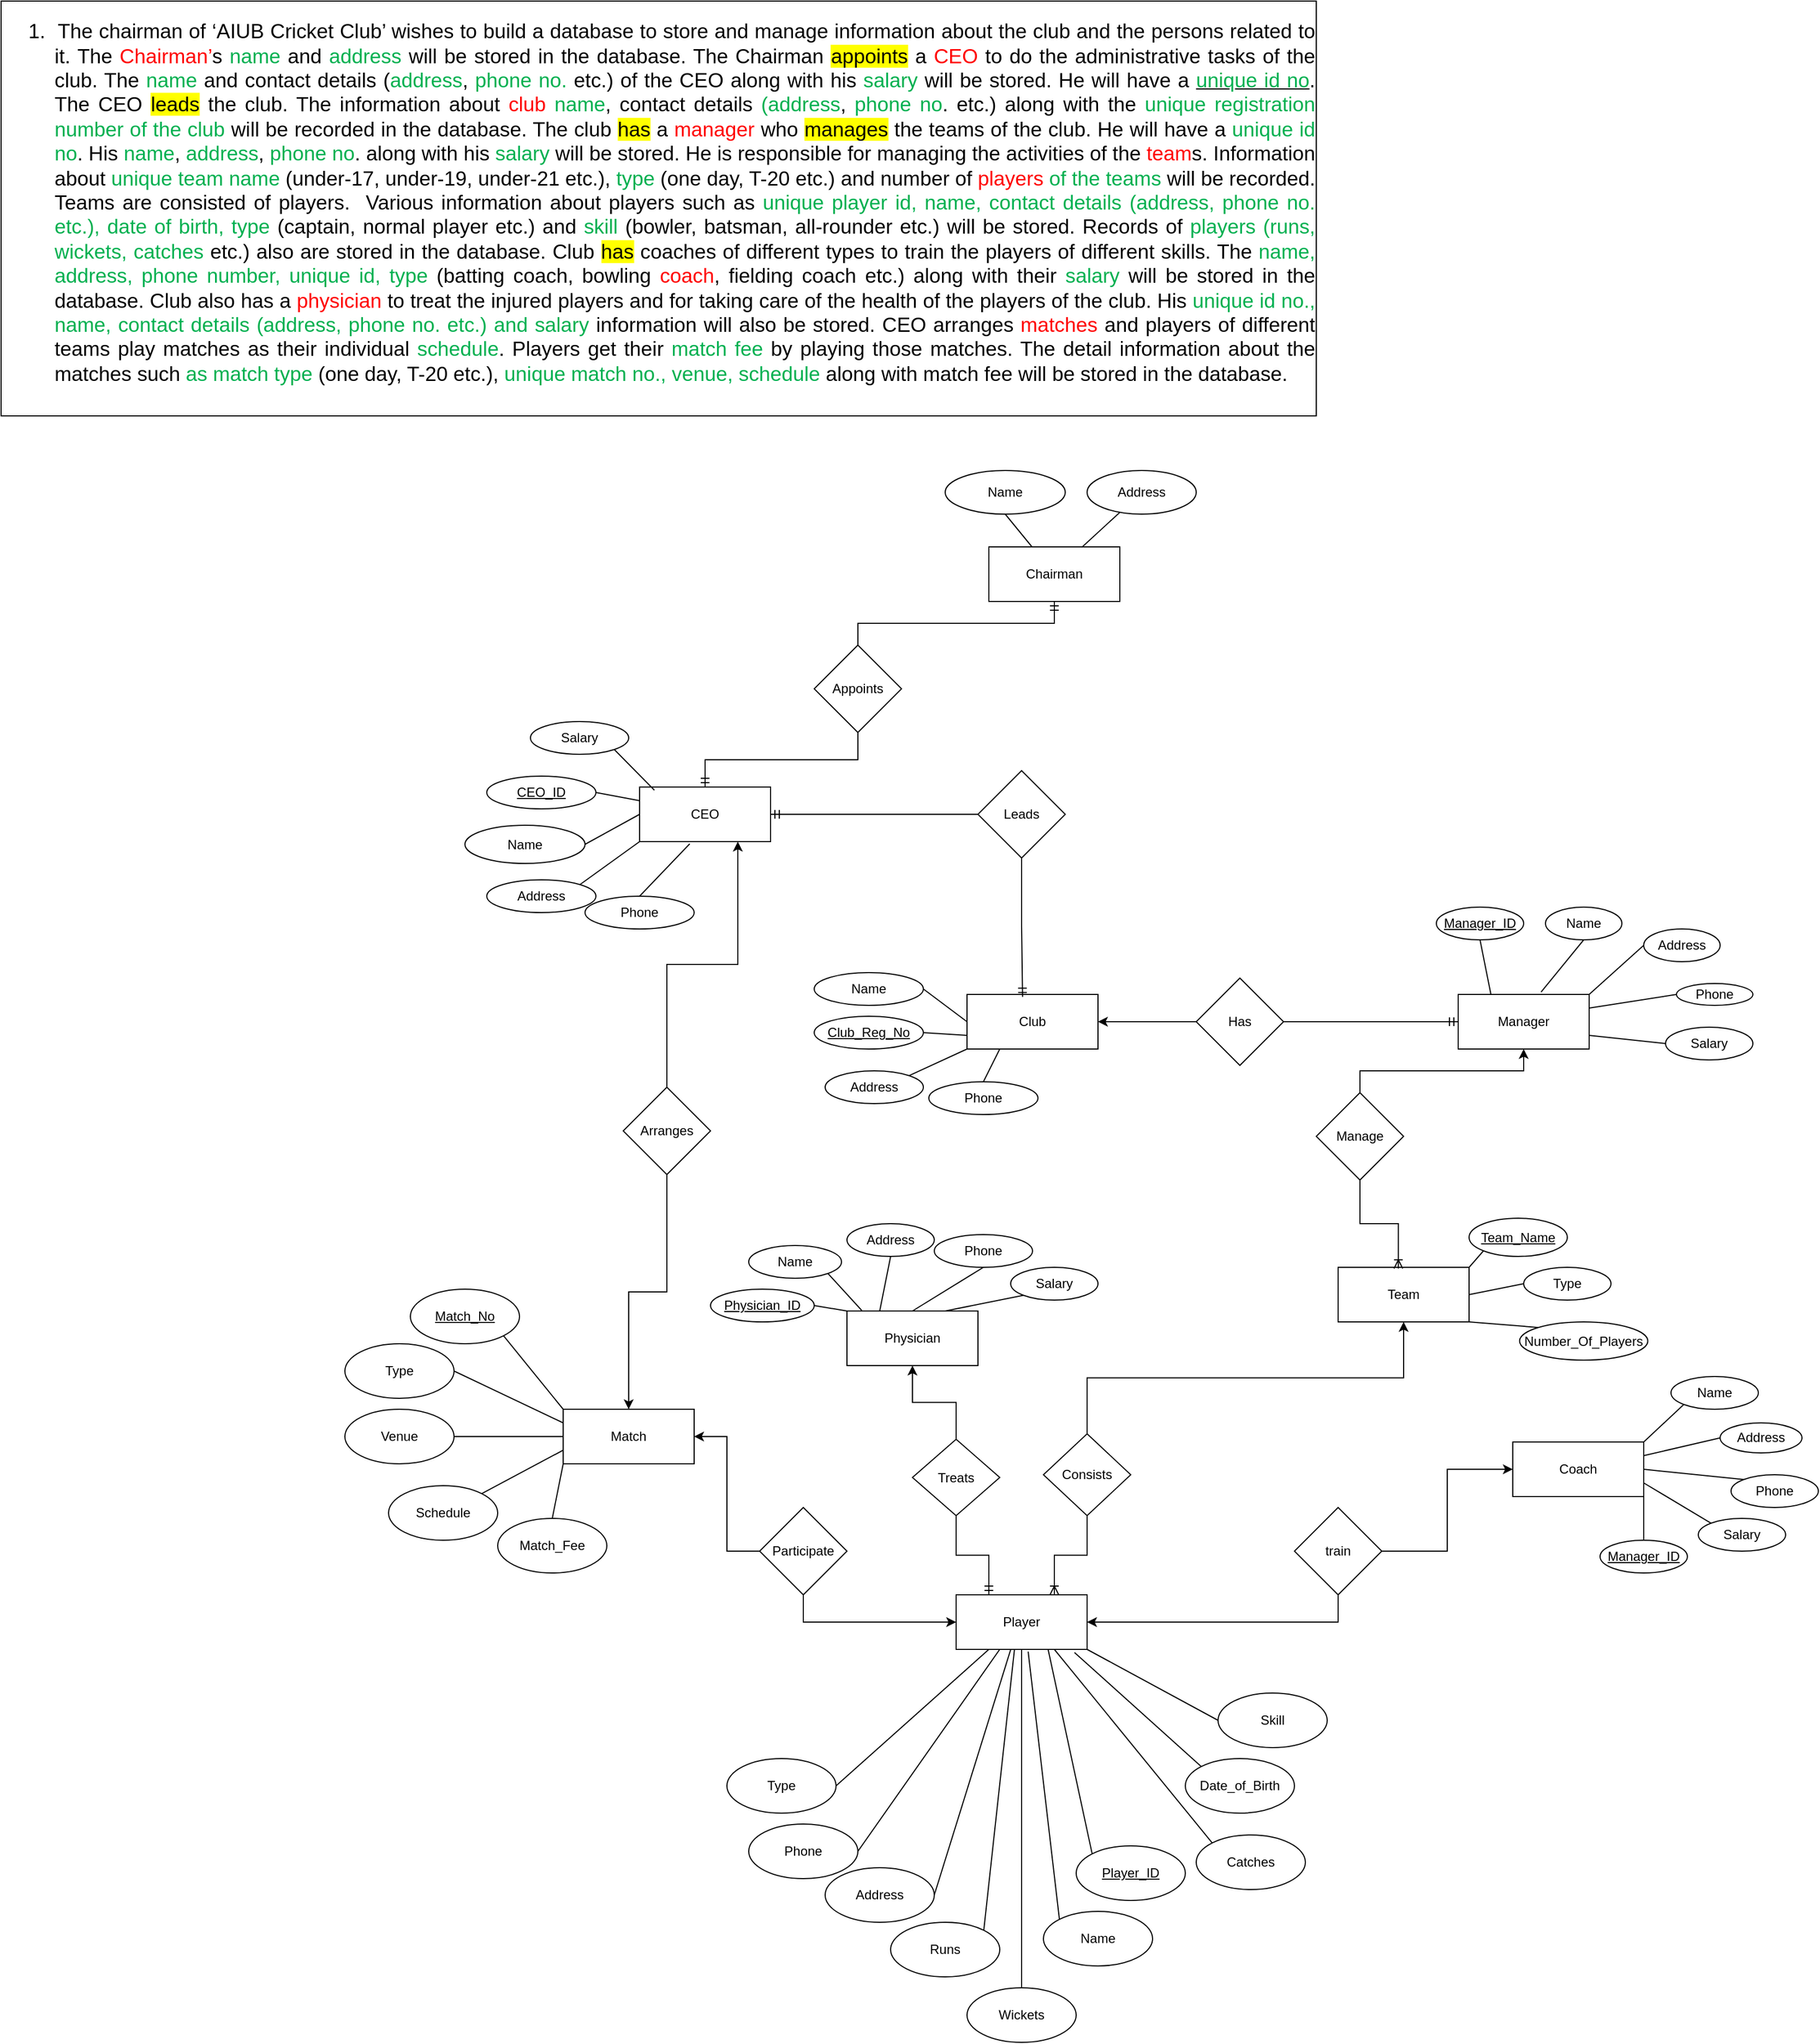 <mxfile version="26.1.2">
  <diagram id="R2lEEEUBdFMjLlhIrx00" name="Page-1">
    <mxGraphModel dx="2769" dy="2021" grid="1" gridSize="10" guides="1" tooltips="1" connect="1" arrows="1" fold="1" page="1" pageScale="1" pageWidth="850" pageHeight="1100" math="0" shadow="0" extFonts="Permanent Marker^https://fonts.googleapis.com/css?family=Permanent+Marker">
      <root>
        <mxCell id="0" />
        <mxCell id="1" parent="0" />
        <mxCell id="xMDUV-2KNpXv1VaEDfRP-1" value="Chairman" style="rounded=0;whiteSpace=wrap;html=1;" vertex="1" parent="1">
          <mxGeometry x="380" y="120" width="120" height="50" as="geometry" />
        </mxCell>
        <mxCell id="xMDUV-2KNpXv1VaEDfRP-2" value="CEO" style="rounded=0;whiteSpace=wrap;html=1;" vertex="1" parent="1">
          <mxGeometry x="60" y="340" width="120" height="50" as="geometry" />
        </mxCell>
        <mxCell id="xMDUV-2KNpXv1VaEDfRP-137" style="rounded=0;orthogonalLoop=1;jettySize=auto;html=1;exitX=0;exitY=0.5;exitDx=0;exitDy=0;entryX=1;entryY=0.5;entryDx=0;entryDy=0;endArrow=none;startFill=0;" edge="1" parent="1" source="xMDUV-2KNpXv1VaEDfRP-3" target="xMDUV-2KNpXv1VaEDfRP-55">
          <mxGeometry relative="1" as="geometry" />
        </mxCell>
        <mxCell id="xMDUV-2KNpXv1VaEDfRP-138" style="rounded=0;orthogonalLoop=1;jettySize=auto;html=1;exitX=0;exitY=0.75;exitDx=0;exitDy=0;entryX=1;entryY=0.5;entryDx=0;entryDy=0;endArrow=none;startFill=0;" edge="1" parent="1" source="xMDUV-2KNpXv1VaEDfRP-3" target="xMDUV-2KNpXv1VaEDfRP-56">
          <mxGeometry relative="1" as="geometry" />
        </mxCell>
        <mxCell id="xMDUV-2KNpXv1VaEDfRP-139" style="rounded=0;orthogonalLoop=1;jettySize=auto;html=1;exitX=0;exitY=1;exitDx=0;exitDy=0;entryX=1;entryY=0;entryDx=0;entryDy=0;endArrow=none;startFill=0;" edge="1" parent="1" source="xMDUV-2KNpXv1VaEDfRP-3" target="xMDUV-2KNpXv1VaEDfRP-57">
          <mxGeometry relative="1" as="geometry" />
        </mxCell>
        <mxCell id="xMDUV-2KNpXv1VaEDfRP-140" style="rounded=0;orthogonalLoop=1;jettySize=auto;html=1;exitX=0.25;exitY=1;exitDx=0;exitDy=0;entryX=0.5;entryY=0;entryDx=0;entryDy=0;endArrow=none;startFill=0;" edge="1" parent="1" source="xMDUV-2KNpXv1VaEDfRP-3" target="xMDUV-2KNpXv1VaEDfRP-58">
          <mxGeometry relative="1" as="geometry" />
        </mxCell>
        <mxCell id="xMDUV-2KNpXv1VaEDfRP-3" value="Club" style="rounded=0;whiteSpace=wrap;html=1;" vertex="1" parent="1">
          <mxGeometry x="360" y="530" width="120" height="50" as="geometry" />
        </mxCell>
        <mxCell id="xMDUV-2KNpXv1VaEDfRP-4" value="Player" style="rounded=0;whiteSpace=wrap;html=1;" vertex="1" parent="1">
          <mxGeometry x="350" y="1080" width="120" height="50" as="geometry" />
        </mxCell>
        <mxCell id="xMDUV-2KNpXv1VaEDfRP-5" value="Manager" style="rounded=0;whiteSpace=wrap;html=1;" vertex="1" parent="1">
          <mxGeometry x="810" y="530" width="120" height="50" as="geometry" />
        </mxCell>
        <mxCell id="xMDUV-2KNpXv1VaEDfRP-6" value="Physician" style="rounded=0;whiteSpace=wrap;html=1;" vertex="1" parent="1">
          <mxGeometry x="250" y="820" width="120" height="50" as="geometry" />
        </mxCell>
        <mxCell id="xMDUV-2KNpXv1VaEDfRP-7" value="Coach" style="rounded=0;whiteSpace=wrap;html=1;" vertex="1" parent="1">
          <mxGeometry x="860" y="940" width="120" height="50" as="geometry" />
        </mxCell>
        <mxCell id="xMDUV-2KNpXv1VaEDfRP-8" value="Team" style="rounded=0;whiteSpace=wrap;html=1;" vertex="1" parent="1">
          <mxGeometry x="700" y="780" width="120" height="50" as="geometry" />
        </mxCell>
        <mxCell id="xMDUV-2KNpXv1VaEDfRP-11" value="Match" style="rounded=0;whiteSpace=wrap;html=1;" vertex="1" parent="1">
          <mxGeometry x="-10" y="910" width="120" height="50" as="geometry" />
        </mxCell>
        <mxCell id="xMDUV-2KNpXv1VaEDfRP-14" style="edgeStyle=orthogonalEdgeStyle;rounded=0;orthogonalLoop=1;jettySize=auto;html=1;exitX=0.5;exitY=0;exitDx=0;exitDy=0;endArrow=ERmandOne;endFill=0;" edge="1" parent="1" source="xMDUV-2KNpXv1VaEDfRP-12" target="xMDUV-2KNpXv1VaEDfRP-1">
          <mxGeometry relative="1" as="geometry" />
        </mxCell>
        <mxCell id="xMDUV-2KNpXv1VaEDfRP-15" style="edgeStyle=orthogonalEdgeStyle;rounded=0;orthogonalLoop=1;jettySize=auto;html=1;exitX=0.5;exitY=1;exitDx=0;exitDy=0;entryX=0.5;entryY=0;entryDx=0;entryDy=0;endArrow=ERmandOne;endFill=0;" edge="1" parent="1" source="xMDUV-2KNpXv1VaEDfRP-12" target="xMDUV-2KNpXv1VaEDfRP-2">
          <mxGeometry relative="1" as="geometry" />
        </mxCell>
        <mxCell id="xMDUV-2KNpXv1VaEDfRP-12" value="Appoints" style="rhombus;whiteSpace=wrap;html=1;" vertex="1" parent="1">
          <mxGeometry x="220" y="210" width="80" height="80" as="geometry" />
        </mxCell>
        <mxCell id="xMDUV-2KNpXv1VaEDfRP-47" style="edgeStyle=orthogonalEdgeStyle;rounded=0;orthogonalLoop=1;jettySize=auto;html=1;entryX=1;entryY=0.5;entryDx=0;entryDy=0;endArrow=ERmandOne;endFill=0;" edge="1" parent="1" source="xMDUV-2KNpXv1VaEDfRP-16" target="xMDUV-2KNpXv1VaEDfRP-2">
          <mxGeometry relative="1" as="geometry" />
        </mxCell>
        <mxCell id="xMDUV-2KNpXv1VaEDfRP-16" value="Leads" style="rhombus;whiteSpace=wrap;html=1;" vertex="1" parent="1">
          <mxGeometry x="370" y="325" width="80" height="80" as="geometry" />
        </mxCell>
        <mxCell id="xMDUV-2KNpXv1VaEDfRP-18" style="edgeStyle=orthogonalEdgeStyle;rounded=0;orthogonalLoop=1;jettySize=auto;html=1;exitX=0.5;exitY=1;exitDx=0;exitDy=0;entryX=0.424;entryY=0.045;entryDx=0;entryDy=0;entryPerimeter=0;endArrow=ERmandOne;endFill=0;" edge="1" parent="1" source="xMDUV-2KNpXv1VaEDfRP-16" target="xMDUV-2KNpXv1VaEDfRP-3">
          <mxGeometry relative="1" as="geometry" />
        </mxCell>
        <mxCell id="xMDUV-2KNpXv1VaEDfRP-22" style="edgeStyle=orthogonalEdgeStyle;rounded=0;orthogonalLoop=1;jettySize=auto;html=1;exitX=1;exitY=0.5;exitDx=0;exitDy=0;entryX=0;entryY=0.5;entryDx=0;entryDy=0;endArrow=ERmandOne;endFill=0;" edge="1" parent="1" source="xMDUV-2KNpXv1VaEDfRP-19" target="xMDUV-2KNpXv1VaEDfRP-5">
          <mxGeometry relative="1" as="geometry" />
        </mxCell>
        <mxCell id="xMDUV-2KNpXv1VaEDfRP-142" style="edgeStyle=orthogonalEdgeStyle;rounded=0;orthogonalLoop=1;jettySize=auto;html=1;exitX=0;exitY=0.5;exitDx=0;exitDy=0;entryX=1;entryY=0.5;entryDx=0;entryDy=0;" edge="1" parent="1" source="xMDUV-2KNpXv1VaEDfRP-19" target="xMDUV-2KNpXv1VaEDfRP-3">
          <mxGeometry relative="1" as="geometry" />
        </mxCell>
        <mxCell id="xMDUV-2KNpXv1VaEDfRP-19" value="Has" style="rhombus;whiteSpace=wrap;html=1;" vertex="1" parent="1">
          <mxGeometry x="570" y="515" width="80" height="80" as="geometry" />
        </mxCell>
        <mxCell id="xMDUV-2KNpXv1VaEDfRP-24" style="edgeStyle=orthogonalEdgeStyle;rounded=0;orthogonalLoop=1;jettySize=auto;html=1;exitX=0.5;exitY=0;exitDx=0;exitDy=0;entryX=0.5;entryY=1;entryDx=0;entryDy=0;" edge="1" parent="1" source="xMDUV-2KNpXv1VaEDfRP-23" target="xMDUV-2KNpXv1VaEDfRP-5">
          <mxGeometry relative="1" as="geometry" />
        </mxCell>
        <mxCell id="xMDUV-2KNpXv1VaEDfRP-23" value="Manage" style="rhombus;whiteSpace=wrap;html=1;" vertex="1" parent="1">
          <mxGeometry x="680" y="620" width="80" height="80" as="geometry" />
        </mxCell>
        <mxCell id="xMDUV-2KNpXv1VaEDfRP-25" style="edgeStyle=orthogonalEdgeStyle;rounded=0;orthogonalLoop=1;jettySize=auto;html=1;exitX=0.5;exitY=1;exitDx=0;exitDy=0;entryX=0.46;entryY=0.023;entryDx=0;entryDy=0;entryPerimeter=0;endArrow=ERoneToMany;endFill=0;" edge="1" parent="1" source="xMDUV-2KNpXv1VaEDfRP-23" target="xMDUV-2KNpXv1VaEDfRP-8">
          <mxGeometry relative="1" as="geometry" />
        </mxCell>
        <mxCell id="xMDUV-2KNpXv1VaEDfRP-27" style="edgeStyle=orthogonalEdgeStyle;rounded=0;orthogonalLoop=1;jettySize=auto;html=1;exitX=1;exitY=0.5;exitDx=0;exitDy=0;entryX=0;entryY=0.5;entryDx=0;entryDy=0;" edge="1" parent="1" source="xMDUV-2KNpXv1VaEDfRP-26" target="xMDUV-2KNpXv1VaEDfRP-7">
          <mxGeometry relative="1" as="geometry" />
        </mxCell>
        <mxCell id="xMDUV-2KNpXv1VaEDfRP-125" style="edgeStyle=orthogonalEdgeStyle;rounded=0;orthogonalLoop=1;jettySize=auto;html=1;exitX=0.5;exitY=1;exitDx=0;exitDy=0;entryX=1;entryY=0.5;entryDx=0;entryDy=0;" edge="1" parent="1" source="xMDUV-2KNpXv1VaEDfRP-26" target="xMDUV-2KNpXv1VaEDfRP-4">
          <mxGeometry relative="1" as="geometry" />
        </mxCell>
        <mxCell id="xMDUV-2KNpXv1VaEDfRP-26" value="train" style="rhombus;whiteSpace=wrap;html=1;" vertex="1" parent="1">
          <mxGeometry x="660" y="1000" width="80" height="80" as="geometry" />
        </mxCell>
        <mxCell id="xMDUV-2KNpXv1VaEDfRP-30" style="edgeStyle=orthogonalEdgeStyle;rounded=0;orthogonalLoop=1;jettySize=auto;html=1;exitX=0.5;exitY=0;exitDx=0;exitDy=0;entryX=0.5;entryY=1;entryDx=0;entryDy=0;" edge="1" parent="1" source="xMDUV-2KNpXv1VaEDfRP-29" target="xMDUV-2KNpXv1VaEDfRP-6">
          <mxGeometry relative="1" as="geometry" />
        </mxCell>
        <mxCell id="xMDUV-2KNpXv1VaEDfRP-149" style="edgeStyle=orthogonalEdgeStyle;rounded=0;orthogonalLoop=1;jettySize=auto;html=1;exitX=0.5;exitY=1;exitDx=0;exitDy=0;entryX=0.25;entryY=0;entryDx=0;entryDy=0;endArrow=ERmandOne;endFill=0;" edge="1" parent="1" source="xMDUV-2KNpXv1VaEDfRP-29" target="xMDUV-2KNpXv1VaEDfRP-4">
          <mxGeometry relative="1" as="geometry" />
        </mxCell>
        <mxCell id="xMDUV-2KNpXv1VaEDfRP-29" value="Treats" style="rhombus;whiteSpace=wrap;html=1;" vertex="1" parent="1">
          <mxGeometry x="310" y="937.5" width="80" height="70" as="geometry" />
        </mxCell>
        <mxCell id="xMDUV-2KNpXv1VaEDfRP-34" style="edgeStyle=orthogonalEdgeStyle;rounded=0;orthogonalLoop=1;jettySize=auto;html=1;exitX=0;exitY=0.5;exitDx=0;exitDy=0;entryX=1;entryY=0.5;entryDx=0;entryDy=0;" edge="1" parent="1" source="xMDUV-2KNpXv1VaEDfRP-32" target="xMDUV-2KNpXv1VaEDfRP-11">
          <mxGeometry relative="1" as="geometry" />
        </mxCell>
        <mxCell id="xMDUV-2KNpXv1VaEDfRP-108" style="edgeStyle=orthogonalEdgeStyle;rounded=0;orthogonalLoop=1;jettySize=auto;html=1;exitX=0.5;exitY=1;exitDx=0;exitDy=0;entryX=0;entryY=0.5;entryDx=0;entryDy=0;" edge="1" parent="1" source="xMDUV-2KNpXv1VaEDfRP-32" target="xMDUV-2KNpXv1VaEDfRP-4">
          <mxGeometry relative="1" as="geometry" />
        </mxCell>
        <mxCell id="xMDUV-2KNpXv1VaEDfRP-32" value="Participate" style="rhombus;whiteSpace=wrap;html=1;" vertex="1" parent="1">
          <mxGeometry x="170" y="1000" width="80" height="80" as="geometry" />
        </mxCell>
        <mxCell id="xMDUV-2KNpXv1VaEDfRP-35" value="Salary" style="ellipse;whiteSpace=wrap;html=1;" vertex="1" parent="1">
          <mxGeometry x="-40" y="280" width="90" height="30" as="geometry" />
        </mxCell>
        <mxCell id="xMDUV-2KNpXv1VaEDfRP-40" value="Address" style="ellipse;whiteSpace=wrap;html=1;" vertex="1" parent="1">
          <mxGeometry x="470" y="50" width="100" height="40" as="geometry" />
        </mxCell>
        <mxCell id="xMDUV-2KNpXv1VaEDfRP-43" style="rounded=0;orthogonalLoop=1;jettySize=auto;html=1;exitX=0.5;exitY=1;exitDx=0;exitDy=0;endArrow=none;startFill=0;" edge="1" parent="1" source="xMDUV-2KNpXv1VaEDfRP-41" target="xMDUV-2KNpXv1VaEDfRP-1">
          <mxGeometry relative="1" as="geometry" />
        </mxCell>
        <mxCell id="xMDUV-2KNpXv1VaEDfRP-41" value="Name" style="ellipse;whiteSpace=wrap;html=1;" vertex="1" parent="1">
          <mxGeometry x="340" y="50" width="110" height="40" as="geometry" />
        </mxCell>
        <mxCell id="xMDUV-2KNpXv1VaEDfRP-44" style="rounded=0;orthogonalLoop=1;jettySize=auto;html=1;entryX=0.71;entryY=0.007;entryDx=0;entryDy=0;entryPerimeter=0;endArrow=none;startFill=0;" edge="1" parent="1" source="xMDUV-2KNpXv1VaEDfRP-40" target="xMDUV-2KNpXv1VaEDfRP-1">
          <mxGeometry relative="1" as="geometry" />
        </mxCell>
        <mxCell id="xMDUV-2KNpXv1VaEDfRP-51" style="rounded=0;orthogonalLoop=1;jettySize=auto;html=1;exitX=1;exitY=0;exitDx=0;exitDy=0;entryX=0;entryY=1;entryDx=0;entryDy=0;endArrow=none;startFill=0;" edge="1" parent="1" source="xMDUV-2KNpXv1VaEDfRP-45" target="xMDUV-2KNpXv1VaEDfRP-2">
          <mxGeometry relative="1" as="geometry" />
        </mxCell>
        <mxCell id="xMDUV-2KNpXv1VaEDfRP-45" value="Address" style="ellipse;whiteSpace=wrap;html=1;" vertex="1" parent="1">
          <mxGeometry x="-80" y="425" width="100" height="30" as="geometry" />
        </mxCell>
        <mxCell id="xMDUV-2KNpXv1VaEDfRP-52" style="rounded=0;orthogonalLoop=1;jettySize=auto;html=1;exitX=1;exitY=0.5;exitDx=0;exitDy=0;entryX=0;entryY=0.5;entryDx=0;entryDy=0;endArrow=none;startFill=0;" edge="1" parent="1" source="xMDUV-2KNpXv1VaEDfRP-46" target="xMDUV-2KNpXv1VaEDfRP-2">
          <mxGeometry relative="1" as="geometry" />
        </mxCell>
        <mxCell id="xMDUV-2KNpXv1VaEDfRP-46" value="Name" style="ellipse;whiteSpace=wrap;html=1;" vertex="1" parent="1">
          <mxGeometry x="-100" y="375" width="110" height="35" as="geometry" />
        </mxCell>
        <mxCell id="xMDUV-2KNpXv1VaEDfRP-48" value="Phone" style="ellipse;whiteSpace=wrap;html=1;" vertex="1" parent="1">
          <mxGeometry x="10" y="440" width="100" height="30" as="geometry" />
        </mxCell>
        <mxCell id="xMDUV-2KNpXv1VaEDfRP-53" style="rounded=0;orthogonalLoop=1;jettySize=auto;html=1;exitX=1;exitY=0.5;exitDx=0;exitDy=0;entryX=0;entryY=0.25;entryDx=0;entryDy=0;endArrow=none;startFill=0;" edge="1" parent="1" source="xMDUV-2KNpXv1VaEDfRP-49" target="xMDUV-2KNpXv1VaEDfRP-2">
          <mxGeometry relative="1" as="geometry" />
        </mxCell>
        <mxCell id="xMDUV-2KNpXv1VaEDfRP-49" value="&lt;u&gt;CEO_ID&lt;/u&gt;" style="ellipse;whiteSpace=wrap;html=1;" vertex="1" parent="1">
          <mxGeometry x="-80" y="330" width="100" height="30" as="geometry" />
        </mxCell>
        <mxCell id="xMDUV-2KNpXv1VaEDfRP-50" style="rounded=0;orthogonalLoop=1;jettySize=auto;html=1;exitX=0.5;exitY=0;exitDx=0;exitDy=0;entryX=0.383;entryY=1.04;entryDx=0;entryDy=0;entryPerimeter=0;endArrow=none;startFill=0;" edge="1" parent="1" source="xMDUV-2KNpXv1VaEDfRP-48" target="xMDUV-2KNpXv1VaEDfRP-2">
          <mxGeometry relative="1" as="geometry" />
        </mxCell>
        <mxCell id="xMDUV-2KNpXv1VaEDfRP-54" style="rounded=0;orthogonalLoop=1;jettySize=auto;html=1;exitX=1;exitY=1;exitDx=0;exitDy=0;entryX=0.113;entryY=0.057;entryDx=0;entryDy=0;entryPerimeter=0;endArrow=none;startFill=0;" edge="1" parent="1" source="xMDUV-2KNpXv1VaEDfRP-35" target="xMDUV-2KNpXv1VaEDfRP-2">
          <mxGeometry relative="1" as="geometry" />
        </mxCell>
        <mxCell id="xMDUV-2KNpXv1VaEDfRP-55" value="Name" style="ellipse;whiteSpace=wrap;html=1;" vertex="1" parent="1">
          <mxGeometry x="220" y="510" width="100" height="30" as="geometry" />
        </mxCell>
        <mxCell id="xMDUV-2KNpXv1VaEDfRP-56" value="&lt;u&gt;Club_Reg_No&lt;/u&gt;" style="ellipse;whiteSpace=wrap;html=1;" vertex="1" parent="1">
          <mxGeometry x="220" y="550" width="100" height="30" as="geometry" />
        </mxCell>
        <mxCell id="xMDUV-2KNpXv1VaEDfRP-57" value="Address" style="ellipse;whiteSpace=wrap;html=1;" vertex="1" parent="1">
          <mxGeometry x="230" y="600" width="90" height="30" as="geometry" />
        </mxCell>
        <mxCell id="xMDUV-2KNpXv1VaEDfRP-58" value="Phone" style="ellipse;whiteSpace=wrap;html=1;" vertex="1" parent="1">
          <mxGeometry x="325" y="610" width="100" height="30" as="geometry" />
        </mxCell>
        <mxCell id="xMDUV-2KNpXv1VaEDfRP-68" style="rounded=0;orthogonalLoop=1;jettySize=auto;html=1;exitX=0.5;exitY=1;exitDx=0;exitDy=0;entryX=0.25;entryY=0;entryDx=0;entryDy=0;endArrow=none;startFill=0;" edge="1" parent="1" source="xMDUV-2KNpXv1VaEDfRP-63" target="xMDUV-2KNpXv1VaEDfRP-5">
          <mxGeometry relative="1" as="geometry" />
        </mxCell>
        <mxCell id="xMDUV-2KNpXv1VaEDfRP-63" value="&lt;u&gt;Manager_ID&lt;/u&gt;" style="ellipse;whiteSpace=wrap;html=1;" vertex="1" parent="1">
          <mxGeometry x="790" y="450" width="80" height="30" as="geometry" />
        </mxCell>
        <mxCell id="xMDUV-2KNpXv1VaEDfRP-71" style="rounded=0;orthogonalLoop=1;jettySize=auto;html=1;exitX=0;exitY=0.5;exitDx=0;exitDy=0;entryX=1;entryY=0.25;entryDx=0;entryDy=0;endArrow=none;startFill=0;" edge="1" parent="1" source="xMDUV-2KNpXv1VaEDfRP-64" target="xMDUV-2KNpXv1VaEDfRP-5">
          <mxGeometry relative="1" as="geometry" />
        </mxCell>
        <mxCell id="xMDUV-2KNpXv1VaEDfRP-64" value="Phone" style="ellipse;whiteSpace=wrap;html=1;" vertex="1" parent="1">
          <mxGeometry x="1010" y="520" width="70" height="20" as="geometry" />
        </mxCell>
        <mxCell id="xMDUV-2KNpXv1VaEDfRP-65" value="Name" style="ellipse;whiteSpace=wrap;html=1;" vertex="1" parent="1">
          <mxGeometry x="890" y="450" width="70" height="30" as="geometry" />
        </mxCell>
        <mxCell id="xMDUV-2KNpXv1VaEDfRP-155" style="rounded=0;orthogonalLoop=1;jettySize=auto;html=1;exitX=0;exitY=0.5;exitDx=0;exitDy=0;entryX=1;entryY=0.75;entryDx=0;entryDy=0;endArrow=none;startFill=0;" edge="1" parent="1" source="xMDUV-2KNpXv1VaEDfRP-66" target="xMDUV-2KNpXv1VaEDfRP-5">
          <mxGeometry relative="1" as="geometry" />
        </mxCell>
        <mxCell id="xMDUV-2KNpXv1VaEDfRP-66" value="Salary" style="ellipse;whiteSpace=wrap;html=1;" vertex="1" parent="1">
          <mxGeometry x="1000" y="560" width="80" height="30" as="geometry" />
        </mxCell>
        <mxCell id="xMDUV-2KNpXv1VaEDfRP-70" style="rounded=0;orthogonalLoop=1;jettySize=auto;html=1;exitX=0;exitY=0.5;exitDx=0;exitDy=0;entryX=1;entryY=0;entryDx=0;entryDy=0;endArrow=none;startFill=0;" edge="1" parent="1" source="xMDUV-2KNpXv1VaEDfRP-67" target="xMDUV-2KNpXv1VaEDfRP-5">
          <mxGeometry relative="1" as="geometry" />
        </mxCell>
        <mxCell id="xMDUV-2KNpXv1VaEDfRP-67" value="Address" style="ellipse;whiteSpace=wrap;html=1;" vertex="1" parent="1">
          <mxGeometry x="980" y="470" width="70" height="30" as="geometry" />
        </mxCell>
        <mxCell id="xMDUV-2KNpXv1VaEDfRP-73" style="rounded=0;orthogonalLoop=1;jettySize=auto;html=1;exitX=0.5;exitY=1;exitDx=0;exitDy=0;entryX=0.633;entryY=-0.043;entryDx=0;entryDy=0;entryPerimeter=0;endArrow=none;startFill=0;" edge="1" parent="1" source="xMDUV-2KNpXv1VaEDfRP-65" target="xMDUV-2KNpXv1VaEDfRP-5">
          <mxGeometry relative="1" as="geometry" />
        </mxCell>
        <mxCell id="xMDUV-2KNpXv1VaEDfRP-74" value="Phone" style="ellipse;whiteSpace=wrap;html=1;" vertex="1" parent="1">
          <mxGeometry x="160" y="1290" width="100" height="50" as="geometry" />
        </mxCell>
        <mxCell id="xMDUV-2KNpXv1VaEDfRP-75" value="Address" style="ellipse;whiteSpace=wrap;html=1;" vertex="1" parent="1">
          <mxGeometry x="230" y="1330" width="100" height="50" as="geometry" />
        </mxCell>
        <mxCell id="xMDUV-2KNpXv1VaEDfRP-76" value="Runs" style="ellipse;whiteSpace=wrap;html=1;" vertex="1" parent="1">
          <mxGeometry x="290" y="1380" width="100" height="50" as="geometry" />
        </mxCell>
        <mxCell id="xMDUV-2KNpXv1VaEDfRP-77" value="Date_of_Birth" style="ellipse;whiteSpace=wrap;html=1;" vertex="1" parent="1">
          <mxGeometry x="560" y="1230" width="100" height="50" as="geometry" />
        </mxCell>
        <mxCell id="xMDUV-2KNpXv1VaEDfRP-78" value="&lt;u&gt;Player_ID&lt;/u&gt;" style="ellipse;whiteSpace=wrap;html=1;" vertex="1" parent="1">
          <mxGeometry x="460" y="1310" width="100" height="50" as="geometry" />
        </mxCell>
        <mxCell id="xMDUV-2KNpXv1VaEDfRP-96" style="rounded=0;orthogonalLoop=1;jettySize=auto;html=1;exitX=0;exitY=0.5;exitDx=0;exitDy=0;entryX=1;entryY=1;entryDx=0;entryDy=0;endArrow=none;startFill=0;" edge="1" parent="1" source="xMDUV-2KNpXv1VaEDfRP-79" target="xMDUV-2KNpXv1VaEDfRP-4">
          <mxGeometry relative="1" as="geometry" />
        </mxCell>
        <mxCell id="xMDUV-2KNpXv1VaEDfRP-79" value="Skill" style="ellipse;whiteSpace=wrap;html=1;" vertex="1" parent="1">
          <mxGeometry x="590" y="1170" width="100" height="50" as="geometry" />
        </mxCell>
        <mxCell id="xMDUV-2KNpXv1VaEDfRP-87" style="rounded=0;orthogonalLoop=1;jettySize=auto;html=1;exitX=1;exitY=0.5;exitDx=0;exitDy=0;entryX=0.25;entryY=1;entryDx=0;entryDy=0;endArrow=none;startFill=0;" edge="1" parent="1" source="xMDUV-2KNpXv1VaEDfRP-80" target="xMDUV-2KNpXv1VaEDfRP-4">
          <mxGeometry relative="1" as="geometry" />
        </mxCell>
        <mxCell id="xMDUV-2KNpXv1VaEDfRP-80" value="Type" style="ellipse;whiteSpace=wrap;html=1;" vertex="1" parent="1">
          <mxGeometry x="140" y="1230" width="100" height="50" as="geometry" />
        </mxCell>
        <mxCell id="xMDUV-2KNpXv1VaEDfRP-81" value="Name" style="ellipse;whiteSpace=wrap;html=1;" vertex="1" parent="1">
          <mxGeometry x="430" y="1370" width="100" height="50" as="geometry" />
        </mxCell>
        <mxCell id="xMDUV-2KNpXv1VaEDfRP-97" style="rounded=0;orthogonalLoop=1;jettySize=auto;html=1;exitX=0.5;exitY=0;exitDx=0;exitDy=0;entryX=0.5;entryY=1;entryDx=0;entryDy=0;endArrow=none;startFill=0;" edge="1" parent="1" source="xMDUV-2KNpXv1VaEDfRP-84" target="xMDUV-2KNpXv1VaEDfRP-4">
          <mxGeometry relative="1" as="geometry" />
        </mxCell>
        <mxCell id="xMDUV-2KNpXv1VaEDfRP-84" value="Wickets" style="ellipse;whiteSpace=wrap;html=1;" vertex="1" parent="1">
          <mxGeometry x="360" y="1440" width="100" height="50" as="geometry" />
        </mxCell>
        <mxCell id="xMDUV-2KNpXv1VaEDfRP-94" style="rounded=0;orthogonalLoop=1;jettySize=auto;html=1;exitX=0;exitY=0;exitDx=0;exitDy=0;entryX=0.75;entryY=1;entryDx=0;entryDy=0;endArrow=none;startFill=0;" edge="1" parent="1" source="xMDUV-2KNpXv1VaEDfRP-86" target="xMDUV-2KNpXv1VaEDfRP-4">
          <mxGeometry relative="1" as="geometry" />
        </mxCell>
        <mxCell id="xMDUV-2KNpXv1VaEDfRP-86" value="Catches" style="ellipse;whiteSpace=wrap;html=1;" vertex="1" parent="1">
          <mxGeometry x="570" y="1300" width="100" height="50" as="geometry" />
        </mxCell>
        <mxCell id="xMDUV-2KNpXv1VaEDfRP-88" style="rounded=0;orthogonalLoop=1;jettySize=auto;html=1;exitX=1;exitY=0.5;exitDx=0;exitDy=0;entryX=0.333;entryY=1;entryDx=0;entryDy=0;entryPerimeter=0;endArrow=none;startFill=0;" edge="1" parent="1" source="xMDUV-2KNpXv1VaEDfRP-74" target="xMDUV-2KNpXv1VaEDfRP-4">
          <mxGeometry relative="1" as="geometry" />
        </mxCell>
        <mxCell id="xMDUV-2KNpXv1VaEDfRP-89" style="rounded=0;orthogonalLoop=1;jettySize=auto;html=1;exitX=1;exitY=0.5;exitDx=0;exitDy=0;entryX=0.417;entryY=1;entryDx=0;entryDy=0;entryPerimeter=0;endArrow=none;startFill=0;" edge="1" parent="1" source="xMDUV-2KNpXv1VaEDfRP-75" target="xMDUV-2KNpXv1VaEDfRP-4">
          <mxGeometry relative="1" as="geometry" />
        </mxCell>
        <mxCell id="xMDUV-2KNpXv1VaEDfRP-92" style="rounded=0;orthogonalLoop=1;jettySize=auto;html=1;exitX=0;exitY=0;exitDx=0;exitDy=0;entryX=0.55;entryY=1.04;entryDx=0;entryDy=0;entryPerimeter=0;endArrow=none;startFill=0;" edge="1" parent="1" source="xMDUV-2KNpXv1VaEDfRP-81" target="xMDUV-2KNpXv1VaEDfRP-4">
          <mxGeometry relative="1" as="geometry" />
        </mxCell>
        <mxCell id="xMDUV-2KNpXv1VaEDfRP-103" style="rounded=0;orthogonalLoop=1;jettySize=auto;html=1;exitX=1;exitY=1;exitDx=0;exitDy=0;entryX=0;entryY=0;entryDx=0;entryDy=0;endArrow=none;startFill=0;" edge="1" parent="1" source="xMDUV-2KNpXv1VaEDfRP-98" target="xMDUV-2KNpXv1VaEDfRP-11">
          <mxGeometry relative="1" as="geometry" />
        </mxCell>
        <mxCell id="xMDUV-2KNpXv1VaEDfRP-98" value="&lt;u&gt;Match_No&lt;/u&gt;" style="ellipse;whiteSpace=wrap;html=1;" vertex="1" parent="1">
          <mxGeometry x="-150" y="800" width="100" height="50" as="geometry" />
        </mxCell>
        <mxCell id="xMDUV-2KNpXv1VaEDfRP-104" style="rounded=0;orthogonalLoop=1;jettySize=auto;html=1;exitX=1;exitY=0.5;exitDx=0;exitDy=0;entryX=0;entryY=0.25;entryDx=0;entryDy=0;endArrow=none;startFill=0;" edge="1" parent="1" source="xMDUV-2KNpXv1VaEDfRP-99" target="xMDUV-2KNpXv1VaEDfRP-11">
          <mxGeometry relative="1" as="geometry" />
        </mxCell>
        <mxCell id="xMDUV-2KNpXv1VaEDfRP-99" value="Type" style="ellipse;whiteSpace=wrap;html=1;" vertex="1" parent="1">
          <mxGeometry x="-210" y="850" width="100" height="50" as="geometry" />
        </mxCell>
        <mxCell id="xMDUV-2KNpXv1VaEDfRP-105" style="rounded=0;orthogonalLoop=1;jettySize=auto;html=1;exitX=1;exitY=0.5;exitDx=0;exitDy=0;entryX=0;entryY=0.5;entryDx=0;entryDy=0;endArrow=none;startFill=0;" edge="1" parent="1" source="xMDUV-2KNpXv1VaEDfRP-100" target="xMDUV-2KNpXv1VaEDfRP-11">
          <mxGeometry relative="1" as="geometry" />
        </mxCell>
        <mxCell id="xMDUV-2KNpXv1VaEDfRP-100" value="Venue" style="ellipse;whiteSpace=wrap;html=1;" vertex="1" parent="1">
          <mxGeometry x="-210" y="910" width="100" height="50" as="geometry" />
        </mxCell>
        <mxCell id="xMDUV-2KNpXv1VaEDfRP-106" style="rounded=0;orthogonalLoop=1;jettySize=auto;html=1;exitX=1;exitY=0;exitDx=0;exitDy=0;entryX=0;entryY=0.75;entryDx=0;entryDy=0;endArrow=none;startFill=0;" edge="1" parent="1" source="xMDUV-2KNpXv1VaEDfRP-101" target="xMDUV-2KNpXv1VaEDfRP-11">
          <mxGeometry relative="1" as="geometry" />
        </mxCell>
        <mxCell id="xMDUV-2KNpXv1VaEDfRP-101" value="Schedule" style="ellipse;whiteSpace=wrap;html=1;" vertex="1" parent="1">
          <mxGeometry x="-170" y="980" width="100" height="50" as="geometry" />
        </mxCell>
        <mxCell id="xMDUV-2KNpXv1VaEDfRP-107" style="rounded=0;orthogonalLoop=1;jettySize=auto;html=1;exitX=0.5;exitY=0;exitDx=0;exitDy=0;entryX=0;entryY=1;entryDx=0;entryDy=0;endArrow=none;startFill=0;" edge="1" parent="1" source="xMDUV-2KNpXv1VaEDfRP-102" target="xMDUV-2KNpXv1VaEDfRP-11">
          <mxGeometry relative="1" as="geometry" />
        </mxCell>
        <mxCell id="xMDUV-2KNpXv1VaEDfRP-102" value="Match_Fee" style="ellipse;whiteSpace=wrap;html=1;" vertex="1" parent="1">
          <mxGeometry x="-70" y="1010" width="100" height="50" as="geometry" />
        </mxCell>
        <mxCell id="xMDUV-2KNpXv1VaEDfRP-109" style="rounded=0;orthogonalLoop=1;jettySize=auto;html=1;exitX=1;exitY=0;exitDx=0;exitDy=0;entryX=0.446;entryY=0.99;entryDx=0;entryDy=0;entryPerimeter=0;endArrow=none;startFill=0;" edge="1" parent="1" source="xMDUV-2KNpXv1VaEDfRP-76" target="xMDUV-2KNpXv1VaEDfRP-4">
          <mxGeometry relative="1" as="geometry" />
        </mxCell>
        <mxCell id="xMDUV-2KNpXv1VaEDfRP-110" style="rounded=0;orthogonalLoop=1;jettySize=auto;html=1;exitX=0;exitY=0;exitDx=0;exitDy=0;entryX=0.904;entryY=1.057;entryDx=0;entryDy=0;entryPerimeter=0;endArrow=none;startFill=0;" edge="1" parent="1" source="xMDUV-2KNpXv1VaEDfRP-77" target="xMDUV-2KNpXv1VaEDfRP-4">
          <mxGeometry relative="1" as="geometry" />
        </mxCell>
        <mxCell id="xMDUV-2KNpXv1VaEDfRP-112" style="rounded=0;orthogonalLoop=1;jettySize=auto;html=1;exitX=0;exitY=0;exitDx=0;exitDy=0;entryX=0.703;entryY=1.007;entryDx=0;entryDy=0;entryPerimeter=0;endArrow=none;startFill=0;" edge="1" parent="1" source="xMDUV-2KNpXv1VaEDfRP-78" target="xMDUV-2KNpXv1VaEDfRP-4">
          <mxGeometry relative="1" as="geometry" />
        </mxCell>
        <mxCell id="xMDUV-2KNpXv1VaEDfRP-120" style="rounded=0;orthogonalLoop=1;jettySize=auto;html=1;exitX=1;exitY=0.5;exitDx=0;exitDy=0;entryX=0;entryY=0;entryDx=0;entryDy=0;endArrow=none;startFill=0;" edge="1" parent="1" source="xMDUV-2KNpXv1VaEDfRP-113" target="xMDUV-2KNpXv1VaEDfRP-6">
          <mxGeometry relative="1" as="geometry" />
        </mxCell>
        <mxCell id="xMDUV-2KNpXv1VaEDfRP-113" value="&lt;u&gt;Physician_ID&lt;/u&gt;" style="ellipse;whiteSpace=wrap;html=1;" vertex="1" parent="1">
          <mxGeometry x="125" y="800" width="95" height="30" as="geometry" />
        </mxCell>
        <mxCell id="xMDUV-2KNpXv1VaEDfRP-114" value="Name" style="ellipse;whiteSpace=wrap;html=1;" vertex="1" parent="1">
          <mxGeometry x="160" y="760" width="85" height="30" as="geometry" />
        </mxCell>
        <mxCell id="xMDUV-2KNpXv1VaEDfRP-122" style="rounded=0;orthogonalLoop=1;jettySize=auto;html=1;exitX=0.5;exitY=1;exitDx=0;exitDy=0;entryX=0.25;entryY=0;entryDx=0;entryDy=0;endArrow=none;startFill=0;" edge="1" parent="1" source="xMDUV-2KNpXv1VaEDfRP-115" target="xMDUV-2KNpXv1VaEDfRP-6">
          <mxGeometry relative="1" as="geometry" />
        </mxCell>
        <mxCell id="xMDUV-2KNpXv1VaEDfRP-115" value="Address" style="ellipse;whiteSpace=wrap;html=1;" vertex="1" parent="1">
          <mxGeometry x="250" y="740" width="80" height="30" as="geometry" />
        </mxCell>
        <mxCell id="xMDUV-2KNpXv1VaEDfRP-123" style="rounded=0;orthogonalLoop=1;jettySize=auto;html=1;exitX=0.5;exitY=1;exitDx=0;exitDy=0;entryX=0.5;entryY=0;entryDx=0;entryDy=0;endArrow=none;startFill=0;" edge="1" parent="1" source="xMDUV-2KNpXv1VaEDfRP-116" target="xMDUV-2KNpXv1VaEDfRP-6">
          <mxGeometry relative="1" as="geometry" />
        </mxCell>
        <mxCell id="xMDUV-2KNpXv1VaEDfRP-116" value="Phone" style="ellipse;whiteSpace=wrap;html=1;" vertex="1" parent="1">
          <mxGeometry x="330" y="750" width="90" height="30" as="geometry" />
        </mxCell>
        <mxCell id="xMDUV-2KNpXv1VaEDfRP-124" style="rounded=0;orthogonalLoop=1;jettySize=auto;html=1;exitX=0;exitY=1;exitDx=0;exitDy=0;entryX=0.75;entryY=0;entryDx=0;entryDy=0;endArrow=none;startFill=0;" edge="1" parent="1" source="xMDUV-2KNpXv1VaEDfRP-117" target="xMDUV-2KNpXv1VaEDfRP-6">
          <mxGeometry relative="1" as="geometry" />
        </mxCell>
        <mxCell id="xMDUV-2KNpXv1VaEDfRP-117" value="Salary" style="ellipse;whiteSpace=wrap;html=1;" vertex="1" parent="1">
          <mxGeometry x="400" y="780" width="80" height="30" as="geometry" />
        </mxCell>
        <mxCell id="xMDUV-2KNpXv1VaEDfRP-121" style="rounded=0;orthogonalLoop=1;jettySize=auto;html=1;exitX=1;exitY=1;exitDx=0;exitDy=0;entryX=0.113;entryY=-0.01;entryDx=0;entryDy=0;entryPerimeter=0;endArrow=none;startFill=0;" edge="1" parent="1" source="xMDUV-2KNpXv1VaEDfRP-114" target="xMDUV-2KNpXv1VaEDfRP-6">
          <mxGeometry relative="1" as="geometry" />
        </mxCell>
        <mxCell id="xMDUV-2KNpXv1VaEDfRP-129" style="rounded=0;orthogonalLoop=1;jettySize=auto;html=1;exitX=0;exitY=0.5;exitDx=0;exitDy=0;entryX=1;entryY=0.5;entryDx=0;entryDy=0;endArrow=none;startFill=0;" edge="1" parent="1" source="xMDUV-2KNpXv1VaEDfRP-126" target="xMDUV-2KNpXv1VaEDfRP-8">
          <mxGeometry relative="1" as="geometry" />
        </mxCell>
        <mxCell id="xMDUV-2KNpXv1VaEDfRP-126" value="Type" style="ellipse;whiteSpace=wrap;html=1;" vertex="1" parent="1">
          <mxGeometry x="870" y="780" width="80" height="30" as="geometry" />
        </mxCell>
        <mxCell id="xMDUV-2KNpXv1VaEDfRP-130" style="rounded=0;orthogonalLoop=1;jettySize=auto;html=1;exitX=0;exitY=1;exitDx=0;exitDy=0;entryX=1;entryY=0;entryDx=0;entryDy=0;endArrow=none;startFill=0;" edge="1" parent="1" source="xMDUV-2KNpXv1VaEDfRP-127" target="xMDUV-2KNpXv1VaEDfRP-8">
          <mxGeometry relative="1" as="geometry" />
        </mxCell>
        <mxCell id="xMDUV-2KNpXv1VaEDfRP-127" value="&lt;u&gt;Team_Name&lt;/u&gt;" style="ellipse;whiteSpace=wrap;html=1;" vertex="1" parent="1">
          <mxGeometry x="820" y="735" width="90" height="35" as="geometry" />
        </mxCell>
        <mxCell id="xMDUV-2KNpXv1VaEDfRP-131" style="rounded=0;orthogonalLoop=1;jettySize=auto;html=1;exitX=0;exitY=0;exitDx=0;exitDy=0;entryX=1;entryY=1;entryDx=0;entryDy=0;endArrow=none;startFill=0;" edge="1" parent="1" source="xMDUV-2KNpXv1VaEDfRP-128" target="xMDUV-2KNpXv1VaEDfRP-8">
          <mxGeometry relative="1" as="geometry" />
        </mxCell>
        <mxCell id="xMDUV-2KNpXv1VaEDfRP-128" value="Number_Of_Players" style="ellipse;whiteSpace=wrap;html=1;" vertex="1" parent="1">
          <mxGeometry x="866.25" y="830" width="117.5" height="35" as="geometry" />
        </mxCell>
        <mxCell id="xMDUV-2KNpXv1VaEDfRP-133" style="edgeStyle=orthogonalEdgeStyle;rounded=0;orthogonalLoop=1;jettySize=auto;html=1;exitX=0.5;exitY=0;exitDx=0;exitDy=0;entryX=0.75;entryY=1;entryDx=0;entryDy=0;" edge="1" parent="1" source="xMDUV-2KNpXv1VaEDfRP-132" target="xMDUV-2KNpXv1VaEDfRP-2">
          <mxGeometry relative="1" as="geometry" />
        </mxCell>
        <mxCell id="xMDUV-2KNpXv1VaEDfRP-134" style="edgeStyle=orthogonalEdgeStyle;rounded=0;orthogonalLoop=1;jettySize=auto;html=1;exitX=0.5;exitY=1;exitDx=0;exitDy=0;entryX=0.5;entryY=0;entryDx=0;entryDy=0;" edge="1" parent="1" source="xMDUV-2KNpXv1VaEDfRP-132" target="xMDUV-2KNpXv1VaEDfRP-11">
          <mxGeometry relative="1" as="geometry" />
        </mxCell>
        <mxCell id="xMDUV-2KNpXv1VaEDfRP-132" value="Arranges" style="rhombus;whiteSpace=wrap;html=1;" vertex="1" parent="1">
          <mxGeometry x="45" y="615" width="80" height="80" as="geometry" />
        </mxCell>
        <mxCell id="xMDUV-2KNpXv1VaEDfRP-145" style="edgeStyle=orthogonalEdgeStyle;rounded=0;orthogonalLoop=1;jettySize=auto;html=1;exitX=0.5;exitY=0;exitDx=0;exitDy=0;entryX=0.5;entryY=1;entryDx=0;entryDy=0;" edge="1" parent="1" source="xMDUV-2KNpXv1VaEDfRP-144" target="xMDUV-2KNpXv1VaEDfRP-8">
          <mxGeometry relative="1" as="geometry" />
        </mxCell>
        <mxCell id="xMDUV-2KNpXv1VaEDfRP-148" style="edgeStyle=orthogonalEdgeStyle;rounded=0;orthogonalLoop=1;jettySize=auto;html=1;exitX=0.5;exitY=1;exitDx=0;exitDy=0;entryX=0.75;entryY=0;entryDx=0;entryDy=0;endArrow=ERoneToMany;endFill=0;" edge="1" parent="1" source="xMDUV-2KNpXv1VaEDfRP-144" target="xMDUV-2KNpXv1VaEDfRP-4">
          <mxGeometry relative="1" as="geometry" />
        </mxCell>
        <mxCell id="xMDUV-2KNpXv1VaEDfRP-144" value="Consists" style="rhombus;whiteSpace=wrap;html=1;" vertex="1" parent="1">
          <mxGeometry x="430" y="932.5" width="80" height="75" as="geometry" />
        </mxCell>
        <mxCell id="xMDUV-2KNpXv1VaEDfRP-162" style="rounded=0;orthogonalLoop=1;jettySize=auto;html=1;exitX=0.5;exitY=0;exitDx=0;exitDy=0;entryX=1;entryY=1;entryDx=0;entryDy=0;endArrow=none;startFill=0;" edge="1" parent="1" source="xMDUV-2KNpXv1VaEDfRP-150" target="xMDUV-2KNpXv1VaEDfRP-7">
          <mxGeometry relative="1" as="geometry" />
        </mxCell>
        <mxCell id="xMDUV-2KNpXv1VaEDfRP-150" value="&lt;u&gt;Manager_ID&lt;/u&gt;" style="ellipse;whiteSpace=wrap;html=1;" vertex="1" parent="1">
          <mxGeometry x="940" y="1030" width="80" height="30" as="geometry" />
        </mxCell>
        <mxCell id="xMDUV-2KNpXv1VaEDfRP-158" style="rounded=0;orthogonalLoop=1;jettySize=auto;html=1;exitX=0;exitY=1;exitDx=0;exitDy=0;entryX=1;entryY=0;entryDx=0;entryDy=0;endArrow=none;startFill=0;" edge="1" parent="1" source="xMDUV-2KNpXv1VaEDfRP-152" target="xMDUV-2KNpXv1VaEDfRP-7">
          <mxGeometry relative="1" as="geometry" />
        </mxCell>
        <mxCell id="xMDUV-2KNpXv1VaEDfRP-152" value="Name" style="ellipse;whiteSpace=wrap;html=1;" vertex="1" parent="1">
          <mxGeometry x="1005" y="880" width="80" height="30" as="geometry" />
        </mxCell>
        <mxCell id="xMDUV-2KNpXv1VaEDfRP-159" style="rounded=0;orthogonalLoop=1;jettySize=auto;html=1;exitX=0;exitY=0.5;exitDx=0;exitDy=0;entryX=1;entryY=0.25;entryDx=0;entryDy=0;endArrow=none;startFill=0;" edge="1" parent="1" source="xMDUV-2KNpXv1VaEDfRP-153" target="xMDUV-2KNpXv1VaEDfRP-7">
          <mxGeometry relative="1" as="geometry" />
        </mxCell>
        <mxCell id="xMDUV-2KNpXv1VaEDfRP-153" value="Address" style="ellipse;whiteSpace=wrap;html=1;" vertex="1" parent="1">
          <mxGeometry x="1050" y="922.5" width="75" height="27.5" as="geometry" />
        </mxCell>
        <mxCell id="xMDUV-2KNpXv1VaEDfRP-160" style="rounded=0;orthogonalLoop=1;jettySize=auto;html=1;exitX=0;exitY=0;exitDx=0;exitDy=0;entryX=1;entryY=0.5;entryDx=0;entryDy=0;endArrow=none;startFill=0;" edge="1" parent="1" source="xMDUV-2KNpXv1VaEDfRP-154" target="xMDUV-2KNpXv1VaEDfRP-7">
          <mxGeometry relative="1" as="geometry" />
        </mxCell>
        <mxCell id="xMDUV-2KNpXv1VaEDfRP-154" value="Phone" style="ellipse;whiteSpace=wrap;html=1;" vertex="1" parent="1">
          <mxGeometry x="1060" y="970" width="80" height="30" as="geometry" />
        </mxCell>
        <mxCell id="xMDUV-2KNpXv1VaEDfRP-161" style="rounded=0;orthogonalLoop=1;jettySize=auto;html=1;exitX=0;exitY=0;exitDx=0;exitDy=0;entryX=1;entryY=0.75;entryDx=0;entryDy=0;endArrow=none;startFill=0;" edge="1" parent="1" source="xMDUV-2KNpXv1VaEDfRP-156" target="xMDUV-2KNpXv1VaEDfRP-7">
          <mxGeometry relative="1" as="geometry" />
        </mxCell>
        <mxCell id="xMDUV-2KNpXv1VaEDfRP-156" value="Salary" style="ellipse;whiteSpace=wrap;html=1;" vertex="1" parent="1">
          <mxGeometry x="1030" y="1010" width="80" height="30" as="geometry" />
        </mxCell>
        <mxCell id="xMDUV-2KNpXv1VaEDfRP-163" value="&lt;p style=&quot;margin: 0cm 0cm 8pt 36pt; text-indent: -18pt; font-size: 10.5pt; font-family: Calibri, sans-serif; text-align: justify;&quot; class=&quot;MsoListParagraph&quot;&gt;&lt;span style=&quot;font-size: 14pt;&quot; lang=&quot;EN-US&quot;&gt;1.&lt;span style=&quot;font-variant-numeric: normal; font-variant-east-asian: normal; font-variant-alternates: normal; font-size-adjust: none; font-kerning: auto; font-optical-sizing: auto; font-feature-settings: normal; font-variation-settings: normal; font-variant-position: normal; font-variant-emoji: normal; font-stretch: normal; font-size: 7pt; line-height: normal; font-family: &amp;quot;Times New Roman&amp;quot;;&quot;&gt;&amp;nbsp;&amp;nbsp;&amp;nbsp; &lt;/span&gt;&lt;/span&gt;&lt;span style=&quot;font-size: 14pt;&quot; lang=&quot;EN-US&quot;&gt;The chairman of ‘AIUB Cricket Club’ wishes to build a database to store and manage information about the club and the persons related to it. The &lt;span style=&quot;color: red;&quot;&gt;Chairman’&lt;/span&gt;s &lt;span style=&quot;color: rgb(0, 176, 80);&quot;&gt;name &lt;/span&gt;and &lt;span style=&quot;color: rgb(0, 176, 80);&quot;&gt;address&lt;/span&gt; will be stored in the database. The&lt;/span&gt;&lt;span style=&quot;font-size: 14pt;&quot; lang=&quot;EN-US&quot;&gt; &lt;/span&gt;&lt;span style=&quot;font-size: 14pt;&quot; lang=&quot;EN-US&quot;&gt;Chairman &lt;span style=&quot;background: yellow;&quot;&gt;appoints&lt;/span&gt; a &lt;span style=&quot;color: red;&quot;&gt;CEO &lt;/span&gt;to do the administrative tasks of the club. The &lt;span style=&quot;color: rgb(0, 176, 80);&quot;&gt;name&lt;/span&gt; and contact details (&lt;span style=&quot;color: rgb(0, 176, 80);&quot;&gt;address&lt;/span&gt;, &lt;span style=&quot;color: rgb(0, 176, 80);&quot;&gt;phone no.&lt;/span&gt; etc.) of the CEO along with his &lt;span style=&quot;color: rgb(0, 176, 80);&quot;&gt;salary &lt;/span&gt;will be stored. He will have a &lt;u&gt;&lt;span style=&quot;color: rgb(0, 176, 80);&quot;&gt;unique id no&lt;/span&gt;&lt;/u&gt;. The CEO &lt;span style=&quot;background: yellow;&quot;&gt;leads&lt;/span&gt; the club. The information about &lt;span style=&quot;color: red;&quot;&gt;club&lt;/span&gt; &lt;span style=&quot;color: rgb(0, 176, 80);&quot;&gt;name&lt;/span&gt;, contact details &lt;span style=&quot;color: rgb(0, 176, 80);&quot;&gt;(address&lt;/span&gt;, &lt;span style=&quot;color: rgb(0, 176, 80);&quot;&gt;phone no&lt;/span&gt;. etc.) along with the &lt;span style=&quot;color: rgb(0, 176, 80);&quot;&gt;unique registration number of the club &lt;/span&gt;will be recorded in the database. The club &lt;span style=&quot;background: yellow;&quot;&gt;has&lt;/span&gt; a &lt;span style=&quot;color: red;&quot;&gt;manager &lt;/span&gt;who &lt;span style=&quot;background: yellow;&quot;&gt;manages&lt;/span&gt; the teams of the club. He will have a &lt;span style=&quot;color: rgb(0, 176, 80);&quot;&gt;unique id no&lt;/span&gt;. His &lt;span style=&quot;color: rgb(0, 176, 80);&quot;&gt;name&lt;/span&gt;, &lt;span style=&quot;color: rgb(0, 176, 80);&quot;&gt;address&lt;/span&gt;, &lt;span style=&quot;color: rgb(0, 176, 80);&quot;&gt;phone no&lt;/span&gt;. along with his &lt;span style=&quot;color: rgb(0, 176, 80);&quot;&gt;salary&lt;/span&gt; will be stored. He is responsible for managing the activities of the &lt;span style=&quot;color: red;&quot;&gt;team&lt;/span&gt;s. Information about &lt;span style=&quot;color: rgb(0, 176, 80);&quot;&gt;unique team name &lt;/span&gt;(under-17, under-19, under-21 etc.), &lt;span style=&quot;color: rgb(0, 176, 80);&quot;&gt;type&lt;/span&gt; (one day, T-20 etc.) and number of &lt;span style=&quot;color: red;&quot;&gt;players &lt;/span&gt;&lt;span style=&quot;color: rgb(0, 176, 80);&quot;&gt;of the teams &lt;/span&gt;will be recorded. Teams are consisted of players.&amp;nbsp; Various information about players such as &lt;span style=&quot;color: rgb(0, 176, 80);&quot;&gt;unique player id, name, contact details (address, phone no. etc.), date of birth, type&lt;/span&gt; (captain, normal player etc.) and &lt;span style=&quot;color: rgb(0, 176, 80);&quot;&gt;skill&lt;/span&gt; (bowler, batsman, all-rounder etc.) will be stored. Records of &lt;span style=&quot;color: rgb(0, 176, 80);&quot;&gt;players (runs, wickets, catches &lt;/span&gt;etc.) also are stored in the database. Club &lt;span style=&quot;background: yellow;&quot;&gt;has&lt;/span&gt; coaches of different types to train the players of different skills. The &lt;span style=&quot;color: rgb(0, 176, 80);&quot;&gt;name, address, phone number, unique id, type &lt;/span&gt;(batting coach, bowling &lt;span style=&quot;color: red;&quot;&gt;coach&lt;/span&gt;, fielding coach etc.) along with their &lt;span style=&quot;color: rgb(0, 176, 80);&quot;&gt;salary&lt;/span&gt; will be stored in the database. Club also has a &lt;span style=&quot;color: red;&quot;&gt;physician &lt;/span&gt;to treat the injured players and for taking care of the health of the players of the club. His &lt;span style=&quot;color: rgb(0, 176, 80);&quot;&gt;unique id no., name, contact details (address, phone no. etc.) and salary &lt;/span&gt;information will also be stored. CEO arranges &lt;span style=&quot;color: red;&quot;&gt;matches&lt;/span&gt;&lt;span style=&quot;color: rgb(146, 208, 80);&quot;&gt; &lt;/span&gt;and players of different teams play matches as their individual &lt;span style=&quot;color: rgb(0, 176, 80);&quot;&gt;schedule&lt;/span&gt;. Players get their &lt;span style=&quot;color: rgb(0, 176, 80);&quot;&gt;match fee&lt;/span&gt; by playing those matches. The detail information about the matches such &lt;span style=&quot;color: rgb(0, 176, 80);&quot;&gt;as match type &lt;/span&gt;(one day, T-20 etc.), &lt;span style=&quot;color: rgb(0, 176, 80);&quot;&gt;unique match no., venue, schedule &lt;/span&gt;along with match fee will be stored in the database.&lt;/span&gt;&lt;/p&gt;" style="rounded=0;whiteSpace=wrap;html=1;" vertex="1" parent="1">
          <mxGeometry x="-525" y="-380" width="1205" height="380" as="geometry" />
        </mxCell>
      </root>
    </mxGraphModel>
  </diagram>
</mxfile>
